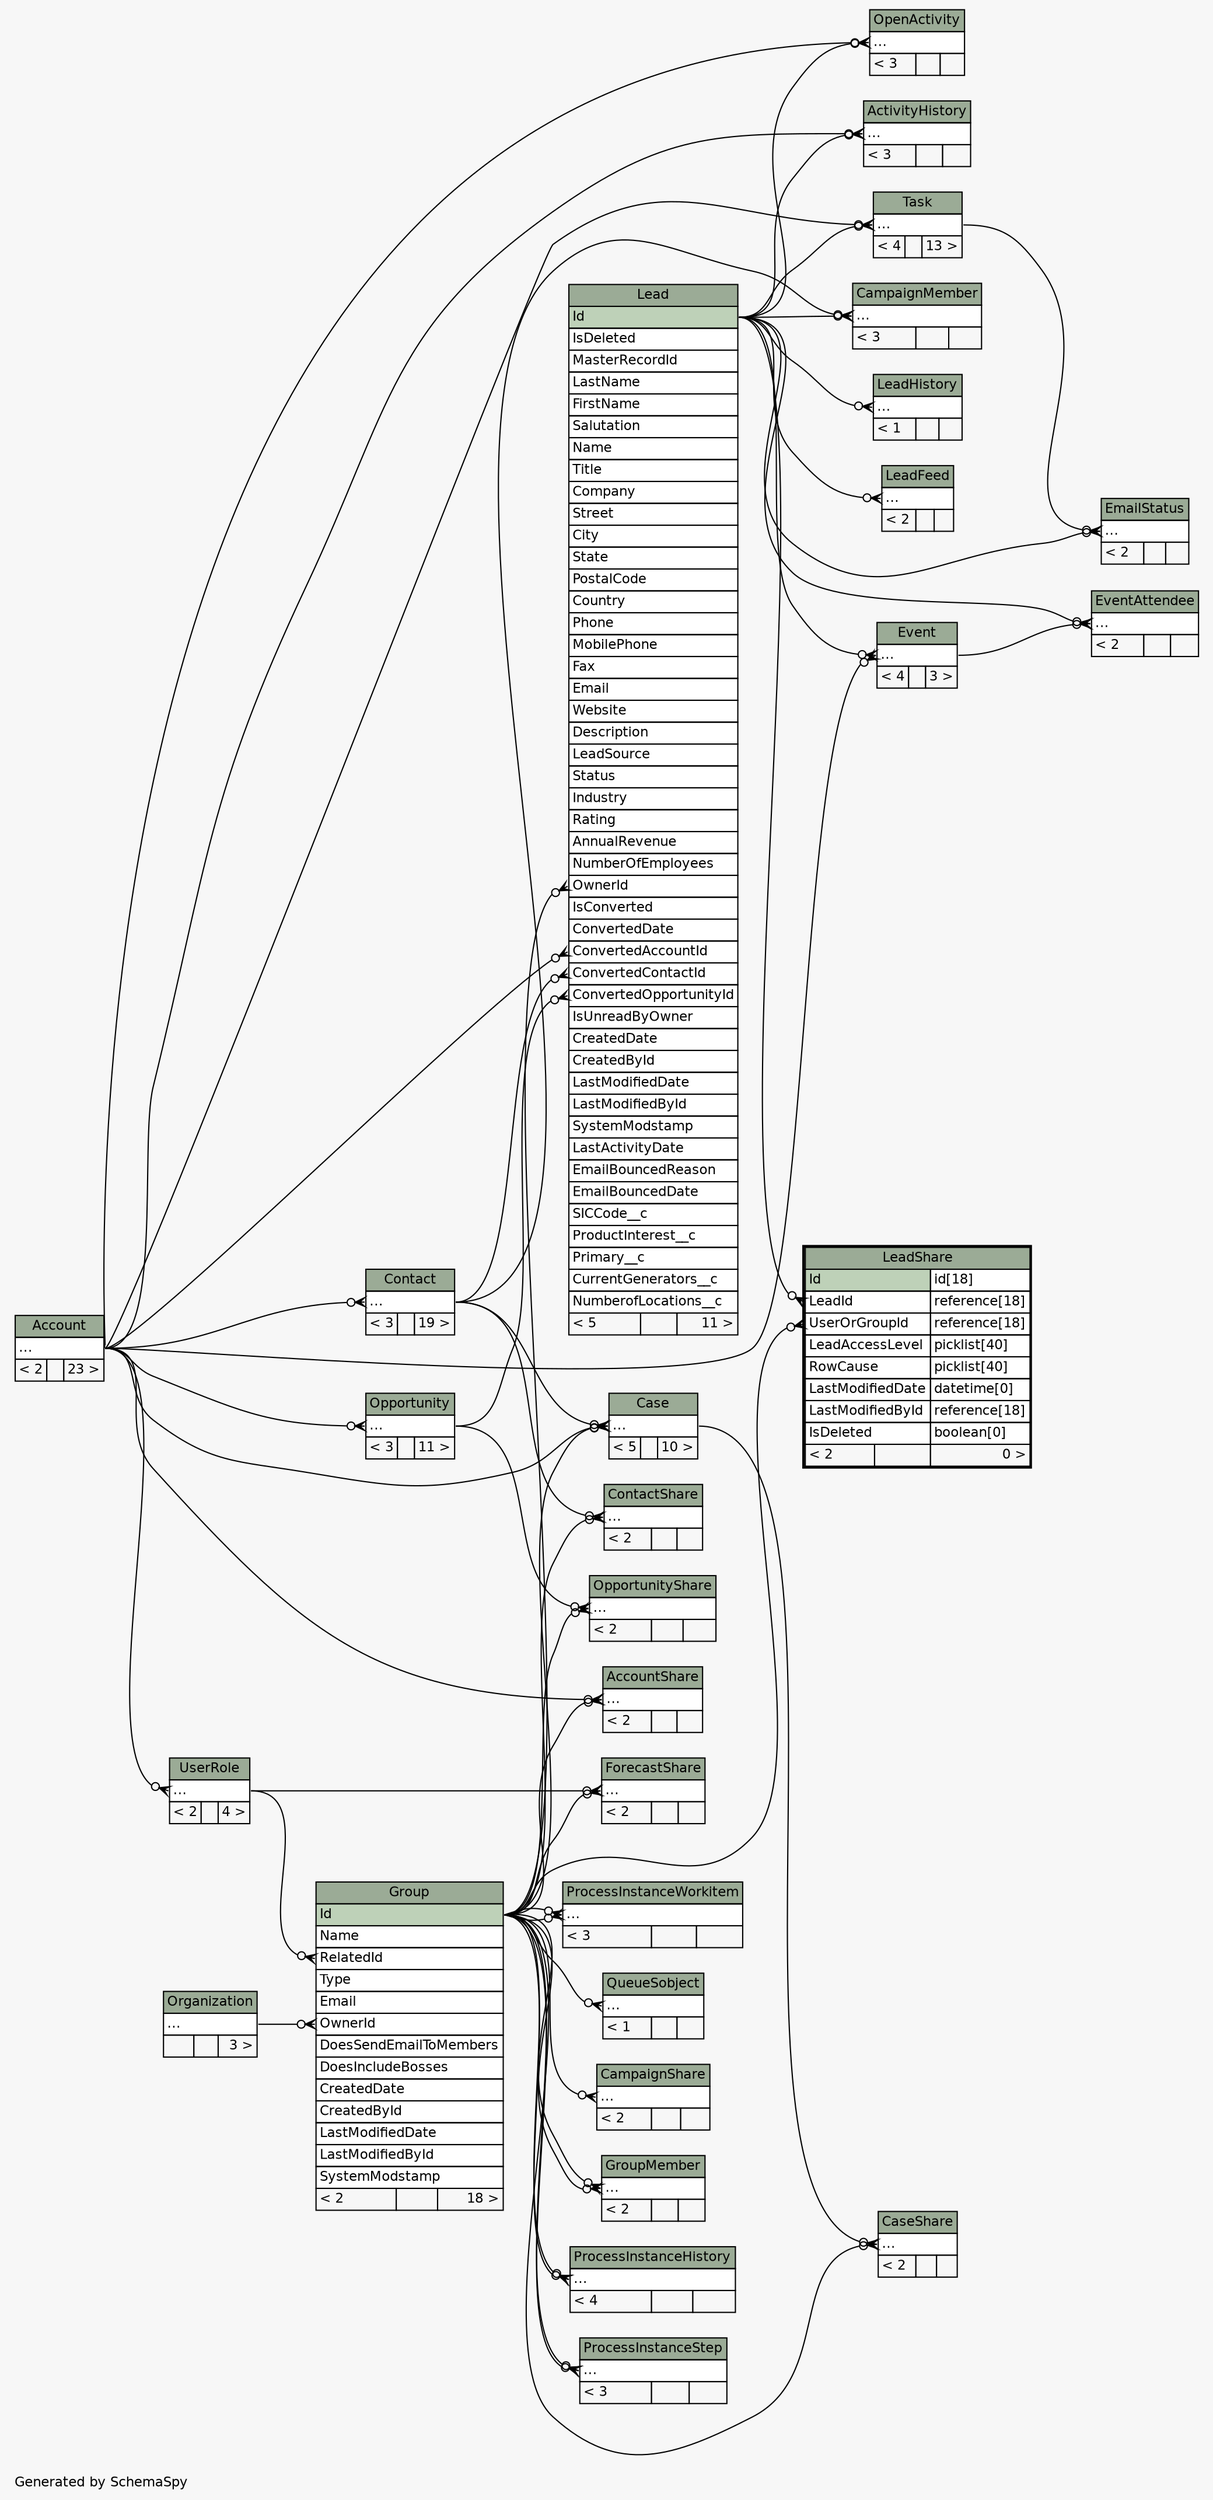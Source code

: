 // dot 2.36.0 on Mac OS X 10.11.6
// SchemaSpy rev 590
digraph "twoDegreesRelationshipsDiagram" {
  graph [
    rankdir="RL"
    bgcolor="#f7f7f7"
    label="\nGenerated by SchemaSpy"
    labeljust="l"
    nodesep="0.18"
    ranksep="0.46"
    fontname="Helvetica"
    fontsize="11"
  ];
  node [
    fontname="Helvetica"
    fontsize="11"
    shape="plaintext"
  ];
  edge [
    arrowsize="0.8"
  ];
  "AccountShare":"elipses":w -> "Account":"elipses":e [arrowhead=none dir=back arrowtail=crowodot];
  "AccountShare":"elipses":w -> "Group":"Id":e [arrowhead=none dir=back arrowtail=crowodot];
  "ActivityHistory":"elipses":w -> "Account":"elipses":e [arrowhead=none dir=back arrowtail=crowodot];
  "ActivityHistory":"elipses":w -> "Lead":"Id":e [arrowhead=none dir=back arrowtail=crowodot];
  "CampaignMember":"elipses":w -> "Contact":"elipses":e [arrowhead=none dir=back arrowtail=crowodot];
  "CampaignMember":"elipses":w -> "Lead":"Id":e [arrowhead=none dir=back arrowtail=crowodot];
  "CampaignShare":"elipses":w -> "Group":"Id":e [arrowhead=none dir=back arrowtail=crowodot];
  "Case":"elipses":w -> "Account":"elipses":e [arrowhead=none dir=back arrowtail=crowodot];
  "Case":"elipses":w -> "Contact":"elipses":e [arrowhead=none dir=back arrowtail=crowodot];
  "Case":"elipses":w -> "Group":"Id":e [arrowhead=none dir=back arrowtail=crowodot];
  "CaseShare":"elipses":w -> "Case":"elipses":e [arrowhead=none dir=back arrowtail=crowodot];
  "CaseShare":"elipses":w -> "Group":"Id":e [arrowhead=none dir=back arrowtail=crowodot];
  "Contact":"elipses":w -> "Account":"elipses":e [arrowhead=none dir=back arrowtail=crowodot];
  "ContactShare":"elipses":w -> "Contact":"elipses":e [arrowhead=none dir=back arrowtail=crowodot];
  "ContactShare":"elipses":w -> "Group":"Id":e [arrowhead=none dir=back arrowtail=crowodot];
  "EmailStatus":"elipses":w -> "Task":"elipses":e [arrowhead=none dir=back arrowtail=crowodot];
  "EmailStatus":"elipses":w -> "Lead":"Id":e [arrowhead=none dir=back arrowtail=crowodot];
  "Event":"elipses":w -> "Account":"elipses":e [arrowhead=none dir=back arrowtail=crowodot];
  "Event":"elipses":w -> "Lead":"Id":e [arrowhead=none dir=back arrowtail=crowodot];
  "EventAttendee":"elipses":w -> "Lead":"Id":e [arrowhead=none dir=back arrowtail=crowodot];
  "EventAttendee":"elipses":w -> "Event":"elipses":e [arrowhead=none dir=back arrowtail=crowodot];
  "ForecastShare":"elipses":w -> "Group":"Id":e [arrowhead=none dir=back arrowtail=crowodot];
  "ForecastShare":"elipses":w -> "UserRole":"elipses":e [arrowhead=none dir=back arrowtail=crowodot];
  "Group":"OwnerId":w -> "Organization":"elipses":e [arrowhead=none dir=back arrowtail=crowodot];
  "Group":"RelatedId":w -> "UserRole":"elipses":e [arrowhead=none dir=back arrowtail=crowodot];
  "GroupMember":"elipses":w -> "Group":"Id":e [arrowhead=none dir=back arrowtail=crowodot];
  "GroupMember":"elipses":w -> "Group":"Id":e [arrowhead=none dir=back arrowtail=crowodot];
  "Lead":"ConvertedAccountId":w -> "Account":"elipses":e [arrowhead=none dir=back arrowtail=crowodot];
  "Lead":"ConvertedContactId":w -> "Contact":"elipses":e [arrowhead=none dir=back arrowtail=crowodot];
  "Lead":"ConvertedOpportunityId":w -> "Opportunity":"elipses":e [arrowhead=none dir=back arrowtail=crowodot];
  "Lead":"OwnerId":w -> "Group":"Id":e [arrowhead=none dir=back arrowtail=crowodot];
  "LeadFeed":"elipses":w -> "Lead":"Id":e [arrowhead=none dir=back arrowtail=crowodot];
  "LeadHistory":"elipses":w -> "Lead":"Id":e [arrowhead=none dir=back arrowtail=crowodot];
  "LeadShare":"LeadId":w -> "Lead":"Id":e [arrowhead=none dir=back arrowtail=crowodot];
  "LeadShare":"UserOrGroupId":w -> "Group":"Id":e [arrowhead=none dir=back arrowtail=crowodot];
  "OpenActivity":"elipses":w -> "Account":"elipses":e [arrowhead=none dir=back arrowtail=crowodot];
  "OpenActivity":"elipses":w -> "Lead":"Id":e [arrowhead=none dir=back arrowtail=crowodot];
  "Opportunity":"elipses":w -> "Account":"elipses":e [arrowhead=none dir=back arrowtail=crowodot];
  "OpportunityShare":"elipses":w -> "Opportunity":"elipses":e [arrowhead=none dir=back arrowtail=crowodot];
  "OpportunityShare":"elipses":w -> "Group":"Id":e [arrowhead=none dir=back arrowtail=crowodot];
  "ProcessInstanceHistory":"elipses":w -> "Group":"Id":e [arrowhead=none dir=back arrowtail=crowodot];
  "ProcessInstanceHistory":"elipses":w -> "Group":"Id":e [arrowhead=none dir=back arrowtail=crowodot];
  "ProcessInstanceStep":"elipses":w -> "Group":"Id":e [arrowhead=none dir=back arrowtail=crowodot];
  "ProcessInstanceStep":"elipses":w -> "Group":"Id":e [arrowhead=none dir=back arrowtail=crowodot];
  "ProcessInstanceWorkitem":"elipses":w -> "Group":"Id":e [arrowhead=none dir=back arrowtail=crowodot];
  "ProcessInstanceWorkitem":"elipses":w -> "Group":"Id":e [arrowhead=none dir=back arrowtail=crowodot];
  "QueueSobject":"elipses":w -> "Group":"Id":e [arrowhead=none dir=back arrowtail=crowodot];
  "Task":"elipses":w -> "Account":"elipses":e [arrowhead=none dir=back arrowtail=crowodot];
  "Task":"elipses":w -> "Lead":"Id":e [arrowhead=none dir=back arrowtail=crowodot];
  "UserRole":"elipses":w -> "Account":"elipses":e [arrowhead=none dir=back arrowtail=crowodot];
  "Account" [
    label=<
    <TABLE BORDER="0" CELLBORDER="1" CELLSPACING="0" BGCOLOR="#ffffff">
      <TR><TD COLSPAN="3" BGCOLOR="#9bab96" ALIGN="CENTER">Account</TD></TR>
      <TR><TD PORT="elipses" COLSPAN="3" ALIGN="LEFT">...</TD></TR>
      <TR><TD ALIGN="LEFT" BGCOLOR="#f7f7f7">&lt; 2</TD><TD ALIGN="RIGHT" BGCOLOR="#f7f7f7">  </TD><TD ALIGN="RIGHT" BGCOLOR="#f7f7f7">23 &gt;</TD></TR>
    </TABLE>>
    URL="Account.html"
    tooltip="Account"
  ];
  "AccountShare" [
    label=<
    <TABLE BORDER="0" CELLBORDER="1" CELLSPACING="0" BGCOLOR="#ffffff">
      <TR><TD COLSPAN="3" BGCOLOR="#9bab96" ALIGN="CENTER">AccountShare</TD></TR>
      <TR><TD PORT="elipses" COLSPAN="3" ALIGN="LEFT">...</TD></TR>
      <TR><TD ALIGN="LEFT" BGCOLOR="#f7f7f7">&lt; 2</TD><TD ALIGN="RIGHT" BGCOLOR="#f7f7f7">  </TD><TD ALIGN="RIGHT" BGCOLOR="#f7f7f7">  </TD></TR>
    </TABLE>>
    URL="AccountShare.html"
    tooltip="AccountShare"
  ];
  "ActivityHistory" [
    label=<
    <TABLE BORDER="0" CELLBORDER="1" CELLSPACING="0" BGCOLOR="#ffffff">
      <TR><TD COLSPAN="3" BGCOLOR="#9bab96" ALIGN="CENTER">ActivityHistory</TD></TR>
      <TR><TD PORT="elipses" COLSPAN="3" ALIGN="LEFT">...</TD></TR>
      <TR><TD ALIGN="LEFT" BGCOLOR="#f7f7f7">&lt; 3</TD><TD ALIGN="RIGHT" BGCOLOR="#f7f7f7">  </TD><TD ALIGN="RIGHT" BGCOLOR="#f7f7f7">  </TD></TR>
    </TABLE>>
    URL="ActivityHistory.html"
    tooltip="ActivityHistory"
  ];
  "CampaignMember" [
    label=<
    <TABLE BORDER="0" CELLBORDER="1" CELLSPACING="0" BGCOLOR="#ffffff">
      <TR><TD COLSPAN="3" BGCOLOR="#9bab96" ALIGN="CENTER">CampaignMember</TD></TR>
      <TR><TD PORT="elipses" COLSPAN="3" ALIGN="LEFT">...</TD></TR>
      <TR><TD ALIGN="LEFT" BGCOLOR="#f7f7f7">&lt; 3</TD><TD ALIGN="RIGHT" BGCOLOR="#f7f7f7">  </TD><TD ALIGN="RIGHT" BGCOLOR="#f7f7f7">  </TD></TR>
    </TABLE>>
    URL="CampaignMember.html"
    tooltip="CampaignMember"
  ];
  "CampaignShare" [
    label=<
    <TABLE BORDER="0" CELLBORDER="1" CELLSPACING="0" BGCOLOR="#ffffff">
      <TR><TD COLSPAN="3" BGCOLOR="#9bab96" ALIGN="CENTER">CampaignShare</TD></TR>
      <TR><TD PORT="elipses" COLSPAN="3" ALIGN="LEFT">...</TD></TR>
      <TR><TD ALIGN="LEFT" BGCOLOR="#f7f7f7">&lt; 2</TD><TD ALIGN="RIGHT" BGCOLOR="#f7f7f7">  </TD><TD ALIGN="RIGHT" BGCOLOR="#f7f7f7">  </TD></TR>
    </TABLE>>
    URL="CampaignShare.html"
    tooltip="CampaignShare"
  ];
  "Case" [
    label=<
    <TABLE BORDER="0" CELLBORDER="1" CELLSPACING="0" BGCOLOR="#ffffff">
      <TR><TD COLSPAN="3" BGCOLOR="#9bab96" ALIGN="CENTER">Case</TD></TR>
      <TR><TD PORT="elipses" COLSPAN="3" ALIGN="LEFT">...</TD></TR>
      <TR><TD ALIGN="LEFT" BGCOLOR="#f7f7f7">&lt; 5</TD><TD ALIGN="RIGHT" BGCOLOR="#f7f7f7">  </TD><TD ALIGN="RIGHT" BGCOLOR="#f7f7f7">10 &gt;</TD></TR>
    </TABLE>>
    URL="Case.html"
    tooltip="Case"
  ];
  "CaseShare" [
    label=<
    <TABLE BORDER="0" CELLBORDER="1" CELLSPACING="0" BGCOLOR="#ffffff">
      <TR><TD COLSPAN="3" BGCOLOR="#9bab96" ALIGN="CENTER">CaseShare</TD></TR>
      <TR><TD PORT="elipses" COLSPAN="3" ALIGN="LEFT">...</TD></TR>
      <TR><TD ALIGN="LEFT" BGCOLOR="#f7f7f7">&lt; 2</TD><TD ALIGN="RIGHT" BGCOLOR="#f7f7f7">  </TD><TD ALIGN="RIGHT" BGCOLOR="#f7f7f7">  </TD></TR>
    </TABLE>>
    URL="CaseShare.html"
    tooltip="CaseShare"
  ];
  "Contact" [
    label=<
    <TABLE BORDER="0" CELLBORDER="1" CELLSPACING="0" BGCOLOR="#ffffff">
      <TR><TD COLSPAN="3" BGCOLOR="#9bab96" ALIGN="CENTER">Contact</TD></TR>
      <TR><TD PORT="elipses" COLSPAN="3" ALIGN="LEFT">...</TD></TR>
      <TR><TD ALIGN="LEFT" BGCOLOR="#f7f7f7">&lt; 3</TD><TD ALIGN="RIGHT" BGCOLOR="#f7f7f7">  </TD><TD ALIGN="RIGHT" BGCOLOR="#f7f7f7">19 &gt;</TD></TR>
    </TABLE>>
    URL="Contact.html"
    tooltip="Contact"
  ];
  "ContactShare" [
    label=<
    <TABLE BORDER="0" CELLBORDER="1" CELLSPACING="0" BGCOLOR="#ffffff">
      <TR><TD COLSPAN="3" BGCOLOR="#9bab96" ALIGN="CENTER">ContactShare</TD></TR>
      <TR><TD PORT="elipses" COLSPAN="3" ALIGN="LEFT">...</TD></TR>
      <TR><TD ALIGN="LEFT" BGCOLOR="#f7f7f7">&lt; 2</TD><TD ALIGN="RIGHT" BGCOLOR="#f7f7f7">  </TD><TD ALIGN="RIGHT" BGCOLOR="#f7f7f7">  </TD></TR>
    </TABLE>>
    URL="ContactShare.html"
    tooltip="ContactShare"
  ];
  "EmailStatus" [
    label=<
    <TABLE BORDER="0" CELLBORDER="1" CELLSPACING="0" BGCOLOR="#ffffff">
      <TR><TD COLSPAN="3" BGCOLOR="#9bab96" ALIGN="CENTER">EmailStatus</TD></TR>
      <TR><TD PORT="elipses" COLSPAN="3" ALIGN="LEFT">...</TD></TR>
      <TR><TD ALIGN="LEFT" BGCOLOR="#f7f7f7">&lt; 2</TD><TD ALIGN="RIGHT" BGCOLOR="#f7f7f7">  </TD><TD ALIGN="RIGHT" BGCOLOR="#f7f7f7">  </TD></TR>
    </TABLE>>
    URL="EmailStatus.html"
    tooltip="EmailStatus"
  ];
  "Event" [
    label=<
    <TABLE BORDER="0" CELLBORDER="1" CELLSPACING="0" BGCOLOR="#ffffff">
      <TR><TD COLSPAN="3" BGCOLOR="#9bab96" ALIGN="CENTER">Event</TD></TR>
      <TR><TD PORT="elipses" COLSPAN="3" ALIGN="LEFT">...</TD></TR>
      <TR><TD ALIGN="LEFT" BGCOLOR="#f7f7f7">&lt; 4</TD><TD ALIGN="RIGHT" BGCOLOR="#f7f7f7">  </TD><TD ALIGN="RIGHT" BGCOLOR="#f7f7f7">3 &gt;</TD></TR>
    </TABLE>>
    URL="Event.html"
    tooltip="Event"
  ];
  "EventAttendee" [
    label=<
    <TABLE BORDER="0" CELLBORDER="1" CELLSPACING="0" BGCOLOR="#ffffff">
      <TR><TD COLSPAN="3" BGCOLOR="#9bab96" ALIGN="CENTER">EventAttendee</TD></TR>
      <TR><TD PORT="elipses" COLSPAN="3" ALIGN="LEFT">...</TD></TR>
      <TR><TD ALIGN="LEFT" BGCOLOR="#f7f7f7">&lt; 2</TD><TD ALIGN="RIGHT" BGCOLOR="#f7f7f7">  </TD><TD ALIGN="RIGHT" BGCOLOR="#f7f7f7">  </TD></TR>
    </TABLE>>
    URL="EventAttendee.html"
    tooltip="EventAttendee"
  ];
  "ForecastShare" [
    label=<
    <TABLE BORDER="0" CELLBORDER="1" CELLSPACING="0" BGCOLOR="#ffffff">
      <TR><TD COLSPAN="3" BGCOLOR="#9bab96" ALIGN="CENTER">ForecastShare</TD></TR>
      <TR><TD PORT="elipses" COLSPAN="3" ALIGN="LEFT">...</TD></TR>
      <TR><TD ALIGN="LEFT" BGCOLOR="#f7f7f7">&lt; 2</TD><TD ALIGN="RIGHT" BGCOLOR="#f7f7f7">  </TD><TD ALIGN="RIGHT" BGCOLOR="#f7f7f7">  </TD></TR>
    </TABLE>>
    URL="ForecastShare.html"
    tooltip="ForecastShare"
  ];
  "Group" [
    label=<
    <TABLE BORDER="0" CELLBORDER="1" CELLSPACING="0" BGCOLOR="#ffffff">
      <TR><TD COLSPAN="3" BGCOLOR="#9bab96" ALIGN="CENTER">Group</TD></TR>
      <TR><TD PORT="Id" COLSPAN="3" BGCOLOR="#bed1b8" ALIGN="LEFT">Id</TD></TR>
      <TR><TD PORT="Name" COLSPAN="3" ALIGN="LEFT">Name</TD></TR>
      <TR><TD PORT="RelatedId" COLSPAN="3" ALIGN="LEFT">RelatedId</TD></TR>
      <TR><TD PORT="Type" COLSPAN="3" ALIGN="LEFT">Type</TD></TR>
      <TR><TD PORT="Email" COLSPAN="3" ALIGN="LEFT">Email</TD></TR>
      <TR><TD PORT="OwnerId" COLSPAN="3" ALIGN="LEFT">OwnerId</TD></TR>
      <TR><TD PORT="DoesSendEmailToMembers" COLSPAN="3" ALIGN="LEFT">DoesSendEmailToMembers</TD></TR>
      <TR><TD PORT="DoesIncludeBosses" COLSPAN="3" ALIGN="LEFT">DoesIncludeBosses</TD></TR>
      <TR><TD PORT="CreatedDate" COLSPAN="3" ALIGN="LEFT">CreatedDate</TD></TR>
      <TR><TD PORT="CreatedById" COLSPAN="3" ALIGN="LEFT">CreatedById</TD></TR>
      <TR><TD PORT="LastModifiedDate" COLSPAN="3" ALIGN="LEFT">LastModifiedDate</TD></TR>
      <TR><TD PORT="LastModifiedById" COLSPAN="3" ALIGN="LEFT">LastModifiedById</TD></TR>
      <TR><TD PORT="SystemModstamp" COLSPAN="3" ALIGN="LEFT">SystemModstamp</TD></TR>
      <TR><TD ALIGN="LEFT" BGCOLOR="#f7f7f7">&lt; 2</TD><TD ALIGN="RIGHT" BGCOLOR="#f7f7f7">  </TD><TD ALIGN="RIGHT" BGCOLOR="#f7f7f7">18 &gt;</TD></TR>
    </TABLE>>
    URL="Group.html"
    tooltip="Group"
  ];
  "GroupMember" [
    label=<
    <TABLE BORDER="0" CELLBORDER="1" CELLSPACING="0" BGCOLOR="#ffffff">
      <TR><TD COLSPAN="3" BGCOLOR="#9bab96" ALIGN="CENTER">GroupMember</TD></TR>
      <TR><TD PORT="elipses" COLSPAN="3" ALIGN="LEFT">...</TD></TR>
      <TR><TD ALIGN="LEFT" BGCOLOR="#f7f7f7">&lt; 2</TD><TD ALIGN="RIGHT" BGCOLOR="#f7f7f7">  </TD><TD ALIGN="RIGHT" BGCOLOR="#f7f7f7">  </TD></TR>
    </TABLE>>
    URL="GroupMember.html"
    tooltip="GroupMember"
  ];
  "Lead" [
    label=<
    <TABLE BORDER="0" CELLBORDER="1" CELLSPACING="0" BGCOLOR="#ffffff">
      <TR><TD COLSPAN="3" BGCOLOR="#9bab96" ALIGN="CENTER">Lead</TD></TR>
      <TR><TD PORT="Id" COLSPAN="3" BGCOLOR="#bed1b8" ALIGN="LEFT">Id</TD></TR>
      <TR><TD PORT="IsDeleted" COLSPAN="3" ALIGN="LEFT">IsDeleted</TD></TR>
      <TR><TD PORT="MasterRecordId" COLSPAN="3" ALIGN="LEFT">MasterRecordId</TD></TR>
      <TR><TD PORT="LastName" COLSPAN="3" ALIGN="LEFT">LastName</TD></TR>
      <TR><TD PORT="FirstName" COLSPAN="3" ALIGN="LEFT">FirstName</TD></TR>
      <TR><TD PORT="Salutation" COLSPAN="3" ALIGN="LEFT">Salutation</TD></TR>
      <TR><TD PORT="Name" COLSPAN="3" ALIGN="LEFT">Name</TD></TR>
      <TR><TD PORT="Title" COLSPAN="3" ALIGN="LEFT">Title</TD></TR>
      <TR><TD PORT="Company" COLSPAN="3" ALIGN="LEFT">Company</TD></TR>
      <TR><TD PORT="Street" COLSPAN="3" ALIGN="LEFT">Street</TD></TR>
      <TR><TD PORT="City" COLSPAN="3" ALIGN="LEFT">City</TD></TR>
      <TR><TD PORT="State" COLSPAN="3" ALIGN="LEFT">State</TD></TR>
      <TR><TD PORT="PostalCode" COLSPAN="3" ALIGN="LEFT">PostalCode</TD></TR>
      <TR><TD PORT="Country" COLSPAN="3" ALIGN="LEFT">Country</TD></TR>
      <TR><TD PORT="Phone" COLSPAN="3" ALIGN="LEFT">Phone</TD></TR>
      <TR><TD PORT="MobilePhone" COLSPAN="3" ALIGN="LEFT">MobilePhone</TD></TR>
      <TR><TD PORT="Fax" COLSPAN="3" ALIGN="LEFT">Fax</TD></TR>
      <TR><TD PORT="Email" COLSPAN="3" ALIGN="LEFT">Email</TD></TR>
      <TR><TD PORT="Website" COLSPAN="3" ALIGN="LEFT">Website</TD></TR>
      <TR><TD PORT="Description" COLSPAN="3" ALIGN="LEFT">Description</TD></TR>
      <TR><TD PORT="LeadSource" COLSPAN="3" ALIGN="LEFT">LeadSource</TD></TR>
      <TR><TD PORT="Status" COLSPAN="3" ALIGN="LEFT">Status</TD></TR>
      <TR><TD PORT="Industry" COLSPAN="3" ALIGN="LEFT">Industry</TD></TR>
      <TR><TD PORT="Rating" COLSPAN="3" ALIGN="LEFT">Rating</TD></TR>
      <TR><TD PORT="AnnualRevenue" COLSPAN="3" ALIGN="LEFT">AnnualRevenue</TD></TR>
      <TR><TD PORT="NumberOfEmployees" COLSPAN="3" ALIGN="LEFT">NumberOfEmployees</TD></TR>
      <TR><TD PORT="OwnerId" COLSPAN="3" ALIGN="LEFT">OwnerId</TD></TR>
      <TR><TD PORT="IsConverted" COLSPAN="3" ALIGN="LEFT">IsConverted</TD></TR>
      <TR><TD PORT="ConvertedDate" COLSPAN="3" ALIGN="LEFT">ConvertedDate</TD></TR>
      <TR><TD PORT="ConvertedAccountId" COLSPAN="3" ALIGN="LEFT">ConvertedAccountId</TD></TR>
      <TR><TD PORT="ConvertedContactId" COLSPAN="3" ALIGN="LEFT">ConvertedContactId</TD></TR>
      <TR><TD PORT="ConvertedOpportunityId" COLSPAN="3" ALIGN="LEFT">ConvertedOpportunityId</TD></TR>
      <TR><TD PORT="IsUnreadByOwner" COLSPAN="3" ALIGN="LEFT">IsUnreadByOwner</TD></TR>
      <TR><TD PORT="CreatedDate" COLSPAN="3" ALIGN="LEFT">CreatedDate</TD></TR>
      <TR><TD PORT="CreatedById" COLSPAN="3" ALIGN="LEFT">CreatedById</TD></TR>
      <TR><TD PORT="LastModifiedDate" COLSPAN="3" ALIGN="LEFT">LastModifiedDate</TD></TR>
      <TR><TD PORT="LastModifiedById" COLSPAN="3" ALIGN="LEFT">LastModifiedById</TD></TR>
      <TR><TD PORT="SystemModstamp" COLSPAN="3" ALIGN="LEFT">SystemModstamp</TD></TR>
      <TR><TD PORT="LastActivityDate" COLSPAN="3" ALIGN="LEFT">LastActivityDate</TD></TR>
      <TR><TD PORT="EmailBouncedReason" COLSPAN="3" ALIGN="LEFT">EmailBouncedReason</TD></TR>
      <TR><TD PORT="EmailBouncedDate" COLSPAN="3" ALIGN="LEFT">EmailBouncedDate</TD></TR>
      <TR><TD PORT="SICCode__c" COLSPAN="3" ALIGN="LEFT">SICCode__c</TD></TR>
      <TR><TD PORT="ProductInterest__c" COLSPAN="3" ALIGN="LEFT">ProductInterest__c</TD></TR>
      <TR><TD PORT="Primary__c" COLSPAN="3" ALIGN="LEFT">Primary__c</TD></TR>
      <TR><TD PORT="CurrentGenerators__c" COLSPAN="3" ALIGN="LEFT">CurrentGenerators__c</TD></TR>
      <TR><TD PORT="NumberofLocations__c" COLSPAN="3" ALIGN="LEFT">NumberofLocations__c</TD></TR>
      <TR><TD ALIGN="LEFT" BGCOLOR="#f7f7f7">&lt; 5</TD><TD ALIGN="RIGHT" BGCOLOR="#f7f7f7">  </TD><TD ALIGN="RIGHT" BGCOLOR="#f7f7f7">11 &gt;</TD></TR>
    </TABLE>>
    URL="Lead.html"
    tooltip="Lead"
  ];
  "LeadFeed" [
    label=<
    <TABLE BORDER="0" CELLBORDER="1" CELLSPACING="0" BGCOLOR="#ffffff">
      <TR><TD COLSPAN="3" BGCOLOR="#9bab96" ALIGN="CENTER">LeadFeed</TD></TR>
      <TR><TD PORT="elipses" COLSPAN="3" ALIGN="LEFT">...</TD></TR>
      <TR><TD ALIGN="LEFT" BGCOLOR="#f7f7f7">&lt; 2</TD><TD ALIGN="RIGHT" BGCOLOR="#f7f7f7">  </TD><TD ALIGN="RIGHT" BGCOLOR="#f7f7f7">  </TD></TR>
    </TABLE>>
    URL="LeadFeed.html"
    tooltip="LeadFeed"
  ];
  "LeadHistory" [
    label=<
    <TABLE BORDER="0" CELLBORDER="1" CELLSPACING="0" BGCOLOR="#ffffff">
      <TR><TD COLSPAN="3" BGCOLOR="#9bab96" ALIGN="CENTER">LeadHistory</TD></TR>
      <TR><TD PORT="elipses" COLSPAN="3" ALIGN="LEFT">...</TD></TR>
      <TR><TD ALIGN="LEFT" BGCOLOR="#f7f7f7">&lt; 1</TD><TD ALIGN="RIGHT" BGCOLOR="#f7f7f7">  </TD><TD ALIGN="RIGHT" BGCOLOR="#f7f7f7">  </TD></TR>
    </TABLE>>
    URL="LeadHistory.html"
    tooltip="LeadHistory"
  ];
  "LeadShare" [
    label=<
    <TABLE BORDER="2" CELLBORDER="1" CELLSPACING="0" BGCOLOR="#ffffff">
      <TR><TD COLSPAN="3" BGCOLOR="#9bab96" ALIGN="CENTER">LeadShare</TD></TR>
      <TR><TD PORT="Id" COLSPAN="2" BGCOLOR="#bed1b8" ALIGN="LEFT">Id</TD><TD PORT="Id.type" ALIGN="LEFT">id[18]</TD></TR>
      <TR><TD PORT="LeadId" COLSPAN="2" ALIGN="LEFT">LeadId</TD><TD PORT="LeadId.type" ALIGN="LEFT">reference[18]</TD></TR>
      <TR><TD PORT="UserOrGroupId" COLSPAN="2" ALIGN="LEFT">UserOrGroupId</TD><TD PORT="UserOrGroupId.type" ALIGN="LEFT">reference[18]</TD></TR>
      <TR><TD PORT="LeadAccessLevel" COLSPAN="2" ALIGN="LEFT">LeadAccessLevel</TD><TD PORT="LeadAccessLevel.type" ALIGN="LEFT">picklist[40]</TD></TR>
      <TR><TD PORT="RowCause" COLSPAN="2" ALIGN="LEFT">RowCause</TD><TD PORT="RowCause.type" ALIGN="LEFT">picklist[40]</TD></TR>
      <TR><TD PORT="LastModifiedDate" COLSPAN="2" ALIGN="LEFT">LastModifiedDate</TD><TD PORT="LastModifiedDate.type" ALIGN="LEFT">datetime[0]</TD></TR>
      <TR><TD PORT="LastModifiedById" COLSPAN="2" ALIGN="LEFT">LastModifiedById</TD><TD PORT="LastModifiedById.type" ALIGN="LEFT">reference[18]</TD></TR>
      <TR><TD PORT="IsDeleted" COLSPAN="2" ALIGN="LEFT">IsDeleted</TD><TD PORT="IsDeleted.type" ALIGN="LEFT">boolean[0]</TD></TR>
      <TR><TD ALIGN="LEFT" BGCOLOR="#f7f7f7">&lt; 2</TD><TD ALIGN="RIGHT" BGCOLOR="#f7f7f7">  </TD><TD ALIGN="RIGHT" BGCOLOR="#f7f7f7">0 &gt;</TD></TR>
    </TABLE>>
    URL="LeadShare.html"
    tooltip="LeadShare"
  ];
  "OpenActivity" [
    label=<
    <TABLE BORDER="0" CELLBORDER="1" CELLSPACING="0" BGCOLOR="#ffffff">
      <TR><TD COLSPAN="3" BGCOLOR="#9bab96" ALIGN="CENTER">OpenActivity</TD></TR>
      <TR><TD PORT="elipses" COLSPAN="3" ALIGN="LEFT">...</TD></TR>
      <TR><TD ALIGN="LEFT" BGCOLOR="#f7f7f7">&lt; 3</TD><TD ALIGN="RIGHT" BGCOLOR="#f7f7f7">  </TD><TD ALIGN="RIGHT" BGCOLOR="#f7f7f7">  </TD></TR>
    </TABLE>>
    URL="OpenActivity.html"
    tooltip="OpenActivity"
  ];
  "Opportunity" [
    label=<
    <TABLE BORDER="0" CELLBORDER="1" CELLSPACING="0" BGCOLOR="#ffffff">
      <TR><TD COLSPAN="3" BGCOLOR="#9bab96" ALIGN="CENTER">Opportunity</TD></TR>
      <TR><TD PORT="elipses" COLSPAN="3" ALIGN="LEFT">...</TD></TR>
      <TR><TD ALIGN="LEFT" BGCOLOR="#f7f7f7">&lt; 3</TD><TD ALIGN="RIGHT" BGCOLOR="#f7f7f7">  </TD><TD ALIGN="RIGHT" BGCOLOR="#f7f7f7">11 &gt;</TD></TR>
    </TABLE>>
    URL="Opportunity.html"
    tooltip="Opportunity"
  ];
  "OpportunityShare" [
    label=<
    <TABLE BORDER="0" CELLBORDER="1" CELLSPACING="0" BGCOLOR="#ffffff">
      <TR><TD COLSPAN="3" BGCOLOR="#9bab96" ALIGN="CENTER">OpportunityShare</TD></TR>
      <TR><TD PORT="elipses" COLSPAN="3" ALIGN="LEFT">...</TD></TR>
      <TR><TD ALIGN="LEFT" BGCOLOR="#f7f7f7">&lt; 2</TD><TD ALIGN="RIGHT" BGCOLOR="#f7f7f7">  </TD><TD ALIGN="RIGHT" BGCOLOR="#f7f7f7">  </TD></TR>
    </TABLE>>
    URL="OpportunityShare.html"
    tooltip="OpportunityShare"
  ];
  "Organization" [
    label=<
    <TABLE BORDER="0" CELLBORDER="1" CELLSPACING="0" BGCOLOR="#ffffff">
      <TR><TD COLSPAN="3" BGCOLOR="#9bab96" ALIGN="CENTER">Organization</TD></TR>
      <TR><TD PORT="elipses" COLSPAN="3" ALIGN="LEFT">...</TD></TR>
      <TR><TD ALIGN="LEFT" BGCOLOR="#f7f7f7">  </TD><TD ALIGN="RIGHT" BGCOLOR="#f7f7f7">  </TD><TD ALIGN="RIGHT" BGCOLOR="#f7f7f7">3 &gt;</TD></TR>
    </TABLE>>
    URL="Organization.html"
    tooltip="Organization"
  ];
  "ProcessInstanceHistory" [
    label=<
    <TABLE BORDER="0" CELLBORDER="1" CELLSPACING="0" BGCOLOR="#ffffff">
      <TR><TD COLSPAN="3" BGCOLOR="#9bab96" ALIGN="CENTER">ProcessInstanceHistory</TD></TR>
      <TR><TD PORT="elipses" COLSPAN="3" ALIGN="LEFT">...</TD></TR>
      <TR><TD ALIGN="LEFT" BGCOLOR="#f7f7f7">&lt; 4</TD><TD ALIGN="RIGHT" BGCOLOR="#f7f7f7">  </TD><TD ALIGN="RIGHT" BGCOLOR="#f7f7f7">  </TD></TR>
    </TABLE>>
    URL="ProcessInstanceHistory.html"
    tooltip="ProcessInstanceHistory"
  ];
  "ProcessInstanceStep" [
    label=<
    <TABLE BORDER="0" CELLBORDER="1" CELLSPACING="0" BGCOLOR="#ffffff">
      <TR><TD COLSPAN="3" BGCOLOR="#9bab96" ALIGN="CENTER">ProcessInstanceStep</TD></TR>
      <TR><TD PORT="elipses" COLSPAN="3" ALIGN="LEFT">...</TD></TR>
      <TR><TD ALIGN="LEFT" BGCOLOR="#f7f7f7">&lt; 3</TD><TD ALIGN="RIGHT" BGCOLOR="#f7f7f7">  </TD><TD ALIGN="RIGHT" BGCOLOR="#f7f7f7">  </TD></TR>
    </TABLE>>
    URL="ProcessInstanceStep.html"
    tooltip="ProcessInstanceStep"
  ];
  "ProcessInstanceWorkitem" [
    label=<
    <TABLE BORDER="0" CELLBORDER="1" CELLSPACING="0" BGCOLOR="#ffffff">
      <TR><TD COLSPAN="3" BGCOLOR="#9bab96" ALIGN="CENTER">ProcessInstanceWorkitem</TD></TR>
      <TR><TD PORT="elipses" COLSPAN="3" ALIGN="LEFT">...</TD></TR>
      <TR><TD ALIGN="LEFT" BGCOLOR="#f7f7f7">&lt; 3</TD><TD ALIGN="RIGHT" BGCOLOR="#f7f7f7">  </TD><TD ALIGN="RIGHT" BGCOLOR="#f7f7f7">  </TD></TR>
    </TABLE>>
    URL="ProcessInstanceWorkitem.html"
    tooltip="ProcessInstanceWorkitem"
  ];
  "QueueSobject" [
    label=<
    <TABLE BORDER="0" CELLBORDER="1" CELLSPACING="0" BGCOLOR="#ffffff">
      <TR><TD COLSPAN="3" BGCOLOR="#9bab96" ALIGN="CENTER">QueueSobject</TD></TR>
      <TR><TD PORT="elipses" COLSPAN="3" ALIGN="LEFT">...</TD></TR>
      <TR><TD ALIGN="LEFT" BGCOLOR="#f7f7f7">&lt; 1</TD><TD ALIGN="RIGHT" BGCOLOR="#f7f7f7">  </TD><TD ALIGN="RIGHT" BGCOLOR="#f7f7f7">  </TD></TR>
    </TABLE>>
    URL="QueueSobject.html"
    tooltip="QueueSobject"
  ];
  "Task" [
    label=<
    <TABLE BORDER="0" CELLBORDER="1" CELLSPACING="0" BGCOLOR="#ffffff">
      <TR><TD COLSPAN="3" BGCOLOR="#9bab96" ALIGN="CENTER">Task</TD></TR>
      <TR><TD PORT="elipses" COLSPAN="3" ALIGN="LEFT">...</TD></TR>
      <TR><TD ALIGN="LEFT" BGCOLOR="#f7f7f7">&lt; 4</TD><TD ALIGN="RIGHT" BGCOLOR="#f7f7f7">  </TD><TD ALIGN="RIGHT" BGCOLOR="#f7f7f7">13 &gt;</TD></TR>
    </TABLE>>
    URL="Task.html"
    tooltip="Task"
  ];
  "UserRole" [
    label=<
    <TABLE BORDER="0" CELLBORDER="1" CELLSPACING="0" BGCOLOR="#ffffff">
      <TR><TD COLSPAN="3" BGCOLOR="#9bab96" ALIGN="CENTER">UserRole</TD></TR>
      <TR><TD PORT="elipses" COLSPAN="3" ALIGN="LEFT">...</TD></TR>
      <TR><TD ALIGN="LEFT" BGCOLOR="#f7f7f7">&lt; 2</TD><TD ALIGN="RIGHT" BGCOLOR="#f7f7f7">  </TD><TD ALIGN="RIGHT" BGCOLOR="#f7f7f7">4 &gt;</TD></TR>
    </TABLE>>
    URL="UserRole.html"
    tooltip="UserRole"
  ];
}
